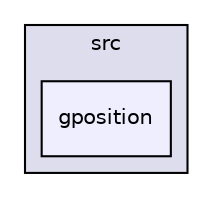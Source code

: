 digraph "F:/GitHub/JGCLElib/src/gposition" {
  compound=true
  node [ fontsize="10", fontname="Helvetica"];
  edge [ labelfontsize="10", labelfontname="Helvetica"];
  subgraph clusterdir_e6dcfbdfd38a14aa8ee81b61782bf0ca {
    graph [ bgcolor="#ddddee", pencolor="black", label="src" fontname="Helvetica", fontsize="10", URL="dir_e6dcfbdfd38a14aa8ee81b61782bf0ca.html"]
  dir_dcd2baa121142230564a35ffc88371fe [shape=box, label="gposition", style="filled", fillcolor="#eeeeff", pencolor="black", URL="dir_dcd2baa121142230564a35ffc88371fe.html"];
  }
}
